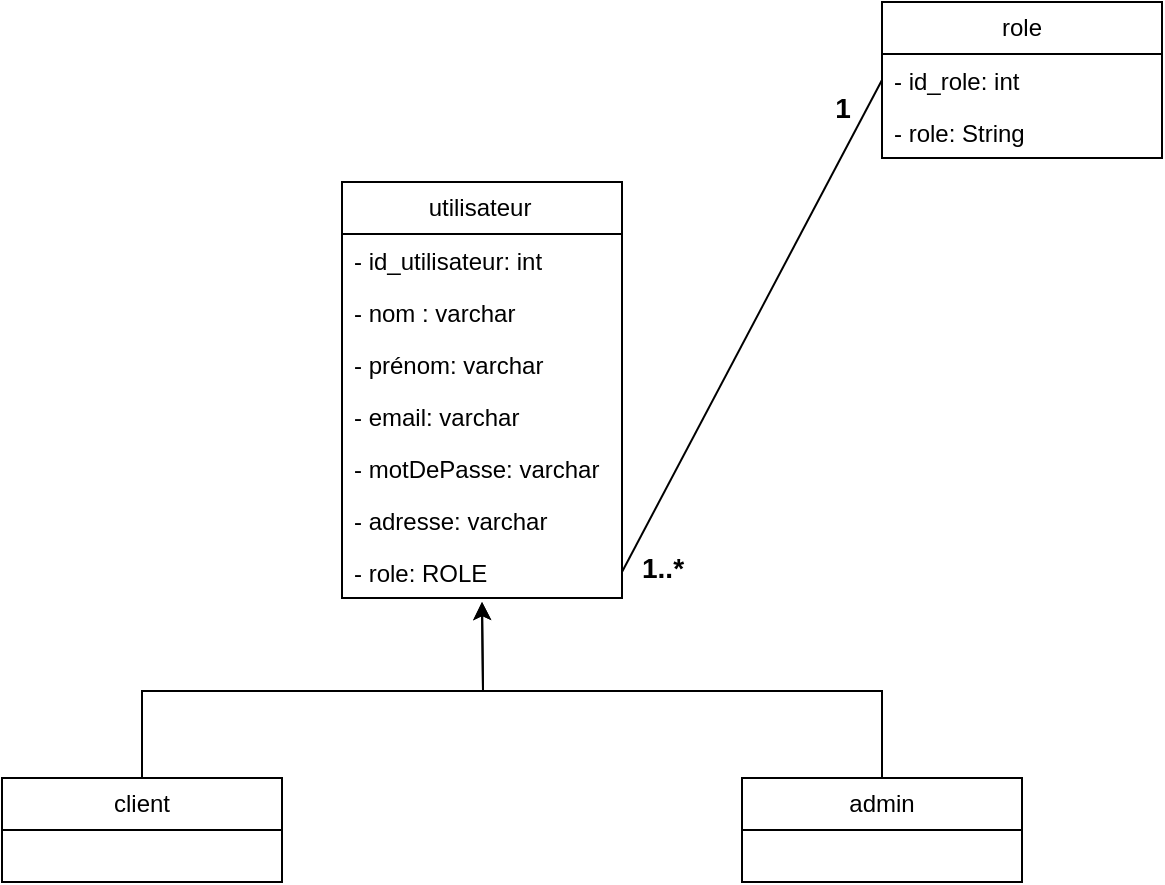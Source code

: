 <mxfile version="28.1.2">
  <diagram name="Page-1" id="UXbSzoQsH9-5lt-00Jq8">
    <mxGraphModel dx="2528" dy="893" grid="1" gridSize="10" guides="1" tooltips="1" connect="1" arrows="1" fold="1" page="1" pageScale="1" pageWidth="850" pageHeight="1100" math="0" shadow="0">
      <root>
        <mxCell id="0" />
        <mxCell id="1" parent="0" />
        <mxCell id="I1itsDJKDsk_HLLAv-iX-1" value="role" style="swimlane;fontStyle=0;childLayout=stackLayout;horizontal=1;startSize=26;fillColor=none;horizontalStack=0;resizeParent=1;resizeParentMax=0;resizeLast=0;collapsible=1;marginBottom=0;whiteSpace=wrap;html=1;" vertex="1" parent="1">
          <mxGeometry x="210" y="110" width="140" height="78" as="geometry">
            <mxRectangle x="210" y="110" width="60" height="30" as="alternateBounds" />
          </mxGeometry>
        </mxCell>
        <mxCell id="I1itsDJKDsk_HLLAv-iX-2" value="- id_role: int" style="text;strokeColor=none;fillColor=none;align=left;verticalAlign=top;spacingLeft=4;spacingRight=4;overflow=hidden;rotatable=0;points=[[0,0.5],[1,0.5]];portConstraint=eastwest;whiteSpace=wrap;html=1;" vertex="1" parent="I1itsDJKDsk_HLLAv-iX-1">
          <mxGeometry y="26" width="140" height="26" as="geometry" />
        </mxCell>
        <mxCell id="I1itsDJKDsk_HLLAv-iX-3" value="- role: String" style="text;strokeColor=none;fillColor=none;align=left;verticalAlign=top;spacingLeft=4;spacingRight=4;overflow=hidden;rotatable=0;points=[[0,0.5],[1,0.5]];portConstraint=eastwest;whiteSpace=wrap;html=1;" vertex="1" parent="I1itsDJKDsk_HLLAv-iX-1">
          <mxGeometry y="52" width="140" height="26" as="geometry" />
        </mxCell>
        <mxCell id="I1itsDJKDsk_HLLAv-iX-28" style="edgeStyle=orthogonalEdgeStyle;rounded=0;orthogonalLoop=1;jettySize=auto;html=1;exitX=0.5;exitY=0;exitDx=0;exitDy=0;" edge="1" parent="1" source="I1itsDJKDsk_HLLAv-iX-5">
          <mxGeometry relative="1" as="geometry">
            <mxPoint x="10" y="410" as="targetPoint" />
          </mxGeometry>
        </mxCell>
        <mxCell id="I1itsDJKDsk_HLLAv-iX-5" value="admin" style="swimlane;fontStyle=0;childLayout=stackLayout;horizontal=1;startSize=26;fillColor=none;horizontalStack=0;resizeParent=1;resizeParentMax=0;resizeLast=0;collapsible=1;marginBottom=0;whiteSpace=wrap;html=1;" vertex="1" parent="1">
          <mxGeometry x="140" y="498" width="140" height="52" as="geometry" />
        </mxCell>
        <mxCell id="I1itsDJKDsk_HLLAv-iX-9" value="utilisateur&lt;span style=&quot;white-space: pre;&quot;&gt;&#x9;&lt;/span&gt;" style="swimlane;fontStyle=0;childLayout=stackLayout;horizontal=1;startSize=26;fillColor=none;horizontalStack=0;resizeParent=1;resizeParentMax=0;resizeLast=0;collapsible=1;marginBottom=0;whiteSpace=wrap;html=1;" vertex="1" parent="1">
          <mxGeometry x="-60" y="200" width="140" height="208" as="geometry" />
        </mxCell>
        <mxCell id="I1itsDJKDsk_HLLAv-iX-10" value="- id_utilisateur: int" style="text;strokeColor=none;fillColor=none;align=left;verticalAlign=top;spacingLeft=4;spacingRight=4;overflow=hidden;rotatable=0;points=[[0,0.5],[1,0.5]];portConstraint=eastwest;whiteSpace=wrap;html=1;" vertex="1" parent="I1itsDJKDsk_HLLAv-iX-9">
          <mxGeometry y="26" width="140" height="26" as="geometry" />
        </mxCell>
        <mxCell id="I1itsDJKDsk_HLLAv-iX-11" value="- nom : varchar" style="text;strokeColor=none;fillColor=none;align=left;verticalAlign=top;spacingLeft=4;spacingRight=4;overflow=hidden;rotatable=0;points=[[0,0.5],[1,0.5]];portConstraint=eastwest;whiteSpace=wrap;html=1;" vertex="1" parent="I1itsDJKDsk_HLLAv-iX-9">
          <mxGeometry y="52" width="140" height="26" as="geometry" />
        </mxCell>
        <mxCell id="I1itsDJKDsk_HLLAv-iX-12" value="- prénom: varchar" style="text;strokeColor=none;fillColor=none;align=left;verticalAlign=top;spacingLeft=4;spacingRight=4;overflow=hidden;rotatable=0;points=[[0,0.5],[1,0.5]];portConstraint=eastwest;whiteSpace=wrap;html=1;" vertex="1" parent="I1itsDJKDsk_HLLAv-iX-9">
          <mxGeometry y="78" width="140" height="26" as="geometry" />
        </mxCell>
        <mxCell id="I1itsDJKDsk_HLLAv-iX-14" value="-&amp;nbsp;email: varchar" style="text;strokeColor=none;fillColor=none;align=left;verticalAlign=top;spacingLeft=4;spacingRight=4;overflow=hidden;rotatable=0;points=[[0,0.5],[1,0.5]];portConstraint=eastwest;whiteSpace=wrap;html=1;" vertex="1" parent="I1itsDJKDsk_HLLAv-iX-9">
          <mxGeometry y="104" width="140" height="26" as="geometry" />
        </mxCell>
        <mxCell id="I1itsDJKDsk_HLLAv-iX-15" value="-&amp;nbsp;motDePasse: varchar" style="text;strokeColor=none;fillColor=none;align=left;verticalAlign=top;spacingLeft=4;spacingRight=4;overflow=hidden;rotatable=0;points=[[0,0.5],[1,0.5]];portConstraint=eastwest;whiteSpace=wrap;html=1;" vertex="1" parent="I1itsDJKDsk_HLLAv-iX-9">
          <mxGeometry y="130" width="140" height="26" as="geometry" />
        </mxCell>
        <mxCell id="I1itsDJKDsk_HLLAv-iX-19" value="- adresse: varchar" style="text;strokeColor=none;fillColor=none;align=left;verticalAlign=top;spacingLeft=4;spacingRight=4;overflow=hidden;rotatable=0;points=[[0,0.5],[1,0.5]];portConstraint=eastwest;whiteSpace=wrap;html=1;" vertex="1" parent="I1itsDJKDsk_HLLAv-iX-9">
          <mxGeometry y="156" width="140" height="26" as="geometry" />
        </mxCell>
        <mxCell id="I1itsDJKDsk_HLLAv-iX-18" value="- role: ROLE" style="text;strokeColor=none;fillColor=none;align=left;verticalAlign=top;spacingLeft=4;spacingRight=4;overflow=hidden;rotatable=0;points=[[0,0.5],[1,0.5]];portConstraint=eastwest;whiteSpace=wrap;html=1;" vertex="1" parent="I1itsDJKDsk_HLLAv-iX-9">
          <mxGeometry y="182" width="140" height="26" as="geometry" />
        </mxCell>
        <mxCell id="I1itsDJKDsk_HLLAv-iX-21" style="rounded=0;orthogonalLoop=1;jettySize=auto;html=1;exitX=1;exitY=0.5;exitDx=0;exitDy=0;entryX=0;entryY=0.5;entryDx=0;entryDy=0;endArrow=none;endFill=0;" edge="1" parent="1" source="I1itsDJKDsk_HLLAv-iX-18" target="I1itsDJKDsk_HLLAv-iX-2">
          <mxGeometry relative="1" as="geometry" />
        </mxCell>
        <mxCell id="I1itsDJKDsk_HLLAv-iX-22" value="&lt;font style=&quot;font-size: 14px;&quot;&gt;&lt;b&gt;1&lt;/b&gt;&lt;/font&gt;" style="text;html=1;align=center;verticalAlign=middle;resizable=0;points=[];autosize=1;strokeColor=none;fillColor=none;" vertex="1" parent="1">
          <mxGeometry x="175" y="148" width="30" height="30" as="geometry" />
        </mxCell>
        <mxCell id="I1itsDJKDsk_HLLAv-iX-23" value="&lt;span&gt;&lt;font style=&quot;font-size: 14px;&quot;&gt;&lt;b&gt;1..*&lt;/b&gt;&lt;/font&gt;&lt;/span&gt;" style="text;html=1;align=center;verticalAlign=middle;resizable=0;points=[];autosize=1;strokeColor=none;fillColor=none;" vertex="1" parent="1">
          <mxGeometry x="80" y="378" width="40" height="30" as="geometry" />
        </mxCell>
        <mxCell id="I1itsDJKDsk_HLLAv-iX-30" style="edgeStyle=orthogonalEdgeStyle;rounded=0;orthogonalLoop=1;jettySize=auto;html=1;exitX=0.5;exitY=0;exitDx=0;exitDy=0;" edge="1" parent="1" source="I1itsDJKDsk_HLLAv-iX-24">
          <mxGeometry relative="1" as="geometry">
            <mxPoint x="10" y="410" as="targetPoint" />
            <mxPoint x="-90" y="524" as="sourcePoint" />
          </mxGeometry>
        </mxCell>
        <mxCell id="I1itsDJKDsk_HLLAv-iX-24" value="client" style="swimlane;fontStyle=0;childLayout=stackLayout;horizontal=1;startSize=26;fillColor=none;horizontalStack=0;resizeParent=1;resizeParentMax=0;resizeLast=0;collapsible=1;marginBottom=0;whiteSpace=wrap;html=1;" vertex="1" parent="1">
          <mxGeometry x="-230" y="498" width="140" height="52" as="geometry" />
        </mxCell>
      </root>
    </mxGraphModel>
  </diagram>
</mxfile>
